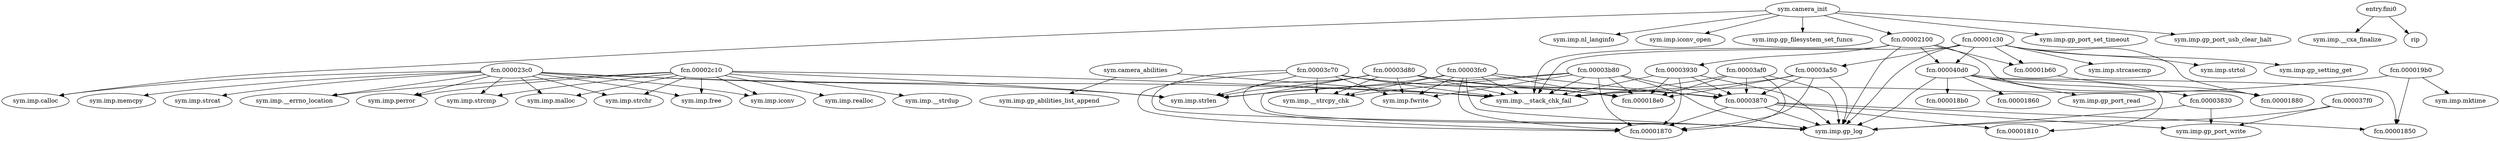 digraph code {
  "0x00003610" [label="sym.camera_abilities"];
  "0x00003610" -> "0x000016b0";
  "0x000016b0" [label="sym.imp.gp_abilities_list_append"];
  "0x00003610" -> "0x000014a0";
  "0x000014a0" [label="sym.imp.__stack_chk_fail"];
  "0x000036f0" [label="sym.camera_init"];
  "0x000036f0" -> "0x000015b0";
  "0x000015b0" [label="sym.imp.gp_filesystem_set_funcs"];
  "0x000036f0" -> "0x000014d0";
  "0x000014d0" [label="sym.imp.gp_port_set_timeout"];
  "0x000036f0" -> "0x00001570";
  "0x00001570" [label="sym.imp.gp_port_usb_clear_halt"];
  "0x000036f0" -> "0x00001520";
  "0x00001520" [label="sym.imp.calloc"];
  "0x000036f0" -> "0x000015f0";
  "0x000015f0" [label="sym.imp.nl_langinfo"];
  "0x000036f0" -> "0x00001700";
  "0x00001700" [label="sym.imp.iconv_open"];
  "0x000036f0" -> "0x00002100";
  "0x00002100" [label="fcn.00002100"];
  "0x00002100" [label="fcn.00002100"];
  "0x00002100" -> "0x00003930";
  "0x00003930" [label="fcn.00003930"];
  "0x00002100" -> "0x000040d0";
  "0x000040d0" [label="fcn.000040d0"];
  "0x00002100" -> "0x00001880";
  "0x00001880" [label="fcn.00001880"];
  "0x00002100" -> "0x00001410";
  "0x00001410" [label="sym.imp.gp_log"];
  "0x00002100" -> "0x00001b60";
  "0x00001b60" [label="fcn.00001b60"];
  "0x00002100" -> "0x000014a0";
  "0x000014a0" [label="sym.imp.__stack_chk_fail"];
  "0x000017a0" [label="entry.fini0"];
  "0x000017a0" -> "0x000016e0";
  "0x000016e0" [label="sym.imp.__cxa_finalize"];
  "0x000017a0" -> "0x00001710";
  "0x00001710" [label="rip"];
  "0x00003a50" [label="fcn.00003a50"];
  "0x00003a50" -> "0x00001410";
  "0x00001410" [label="sym.imp.gp_log"];
  "0x00003a50" -> "0x00001870";
  "0x00001870" [label="fcn.00001870"];
  "0x00003a50" -> "0x000018e0";
  "0x000018e0" [label="fcn.000018e0"];
  "0x00003a50" -> "0x00003870";
  "0x00003870" [label="fcn.00003870"];
  "0x00003a50" -> "0x000014a0";
  "0x000014a0" [label="sym.imp.__stack_chk_fail"];
  "0x00003870" [label="fcn.00003870"];
  "0x00003870" -> "0x00001850";
  "0x00001850" [label="fcn.00001850"];
  "0x00003870" -> "0x00001410";
  "0x00001410" [label="sym.imp.gp_log"];
  "0x00003870" -> "0x00001810";
  "0x00001810" [label="fcn.00001810"];
  "0x00003870" -> "0x00001870";
  "0x00001870" [label="fcn.00001870"];
  "0x00003870" -> "0x00001550";
  "0x00001550" [label="sym.imp.gp_port_write"];
  "0x000040d0" [label="fcn.000040d0"];
  "0x000040d0" -> "0x00001410";
  "0x00001410" [label="sym.imp.gp_log"];
  "0x000040d0" -> "0x00001640";
  "0x00001640" [label="sym.imp.gp_port_read"];
  "0x000040d0" -> "0x000018b0";
  "0x000018b0" [label="fcn.000018b0"];
  "0x000040d0" -> "0x00001860";
  "0x00001860" [label="fcn.00001860"];
  "0x000040d0" -> "0x00001850";
  "0x00001850" [label="fcn.00001850"];
  "0x000040d0" -> "0x00001810";
  "0x00001810" [label="fcn.00001810"];
  "0x000040d0" -> "0x00003830";
  "0x00003830" [label="fcn.00003830"];
  "0x00001b60" [label="fcn.00001b60"];
  "0x00001b60" -> "0x00001880";
  "0x00001880" [label="fcn.00001880"];
  "0x00003930" [label="fcn.00003930"];
  "0x00003930" -> "0x00001410";
  "0x00001410" [label="sym.imp.gp_log"];
  "0x00003930" -> "0x00001870";
  "0x00001870" [label="fcn.00001870"];
  "0x00003930" -> "0x000018e0";
  "0x000018e0" [label="fcn.000018e0"];
  "0x00003930" -> "0x00003870";
  "0x00003870" [label="fcn.00003870"];
  "0x00003930" -> "0x000014a0";
  "0x000014a0" [label="sym.imp.__stack_chk_fail"];
  "0x00003af0" [label="fcn.00003af0"];
  "0x00003af0" -> "0x00001410";
  "0x00001410" [label="sym.imp.gp_log"];
  "0x00003af0" -> "0x00001870";
  "0x00001870" [label="fcn.00001870"];
  "0x00003af0" -> "0x000018e0";
  "0x000018e0" [label="fcn.000018e0"];
  "0x00003af0" -> "0x00003870";
  "0x00003870" [label="fcn.00003870"];
  "0x00003af0" -> "0x000014a0";
  "0x000014a0" [label="sym.imp.__stack_chk_fail"];
  "0x00001c30" [label="fcn.00001c30"];
  "0x00001c30" -> "0x00001580";
  "0x00001580" [label="sym.imp.strtol"];
  "0x00001c30" -> "0x00001400";
  "0x00001400" [label="sym.imp.gp_setting_get"];
  "0x00001c30" -> "0x000013d0";
  "0x000013d0" [label="sym.imp.strcasecmp"];
  "0x00001c30" -> "0x00003a50";
  "0x00003a50" [label="fcn.00003a50"];
  "0x00001c30" -> "0x000040d0";
  "0x000040d0" [label="fcn.000040d0"];
  "0x00001c30" -> "0x00001880";
  "0x00001880" [label="fcn.00001880"];
  "0x00001c30" -> "0x00001410";
  "0x00001410" [label="sym.imp.gp_log"];
  "0x00001c30" -> "0x00001b60";
  "0x00001b60" [label="fcn.00001b60"];
  "0x00001c30" -> "0x000014a0";
  "0x000014a0" [label="sym.imp.__stack_chk_fail"];
  "0x000023c0" [label="fcn.000023c0"];
  "0x000023c0" -> "0x00001490";
  "0x00001490" [label="sym.imp.strlen"];
  "0x000023c0" -> "0x000013c0";
  "0x000013c0" [label="sym.imp.free"];
  "0x000023c0" -> "0x00001520";
  "0x00001520" [label="sym.imp.calloc"];
  "0x000023c0" -> "0x00001440";
  "0x00001440" [label="sym.imp.iconv"];
  "0x000023c0" -> "0x000013f0";
  "0x000013f0" [label="sym.imp.__errno_location"];
  "0x000023c0" -> "0x00001670";
  "0x00001670" [label="sym.imp.perror"];
  "0x000023c0" -> "0x00001540";
  "0x00001540" [label="sym.imp.strcmp"];
  "0x000023c0" -> "0x000015e0";
  "0x000015e0" [label="sym.imp.malloc"];
  "0x000023c0" -> "0x00001590";
  "0x00001590" [label="sym.imp.memcpy"];
  "0x000023c0" -> "0x000014c0";
  "0x000014c0" [label="sym.imp.strchr"];
  "0x000023c0" -> "0x00001690";
  "0x00001690" [label="sym.imp.strcat"];
  "0x000023c0" -> "0x000014a0";
  "0x000014a0" [label="sym.imp.__stack_chk_fail"];
  "0x00003c70" [label="fcn.00003c70"];
  "0x00003c70" -> "0x00001490";
  "0x00001490" [label="sym.imp.strlen"];
  "0x00003c70" -> "0x00001410";
  "0x00001410" [label="sym.imp.gp_log"];
  "0x00003c70" -> "0x00001870";
  "0x00001870" [label="fcn.00001870"];
  "0x00003c70" -> "0x000018e0";
  "0x000018e0" [label="fcn.000018e0"];
  "0x00003c70" -> "0x00001630";
  "0x00001630" [label="sym.imp.__strcpy_chk"];
  "0x00003c70" -> "0x00003870";
  "0x00003870" [label="fcn.00003870"];
  "0x00003c70" -> "0x000016a0";
  "0x000016a0" [label="sym.imp.fwrite"];
  "0x00003c70" -> "0x000014a0";
  "0x000014a0" [label="sym.imp.__stack_chk_fail"];
  "0x00003830" [label="fcn.00003830"];
  "0x00003830" -> "0x00001410";
  "0x00001410" [label="sym.imp.gp_log"];
  "0x00003830" -> "0x00001550";
  "0x00001550" [label="sym.imp.gp_port_write"];
  "0x000037f0" [label="fcn.000037f0"];
  "0x000037f0" -> "0x00001410";
  "0x00001410" [label="sym.imp.gp_log"];
  "0x000037f0" -> "0x00001550";
  "0x00001550" [label="sym.imp.gp_port_write"];
  "0x000019b0" [label="fcn.000019b0"];
  "0x000019b0" -> "0x00001850";
  "0x00001850" [label="fcn.00001850"];
  "0x000019b0" -> "0x00001600";
  "0x00001600" [label="sym.imp.mktime"];
  "0x000019b0" -> "0x000014a0";
  "0x000014a0" [label="sym.imp.__stack_chk_fail"];
  "0x00003d80" [label="fcn.00003d80"];
  "0x00003d80" -> "0x00001490";
  "0x00001490" [label="sym.imp.strlen"];
  "0x00003d80" -> "0x00001410";
  "0x00001410" [label="sym.imp.gp_log"];
  "0x00003d80" -> "0x00001870";
  "0x00001870" [label="fcn.00001870"];
  "0x00003d80" -> "0x000018e0";
  "0x000018e0" [label="fcn.000018e0"];
  "0x00003d80" -> "0x00001630";
  "0x00001630" [label="sym.imp.__strcpy_chk"];
  "0x00003d80" -> "0x00003870";
  "0x00003870" [label="fcn.00003870"];
  "0x00003d80" -> "0x000016a0";
  "0x000016a0" [label="sym.imp.fwrite"];
  "0x00003d80" -> "0x000014a0";
  "0x000014a0" [label="sym.imp.__stack_chk_fail"];
  "0x00003fc0" [label="fcn.00003fc0"];
  "0x00003fc0" -> "0x00001490";
  "0x00001490" [label="sym.imp.strlen"];
  "0x00003fc0" -> "0x00001410";
  "0x00001410" [label="sym.imp.gp_log"];
  "0x00003fc0" -> "0x00001870";
  "0x00001870" [label="fcn.00001870"];
  "0x00003fc0" -> "0x000018e0";
  "0x000018e0" [label="fcn.000018e0"];
  "0x00003fc0" -> "0x00001630";
  "0x00001630" [label="sym.imp.__strcpy_chk"];
  "0x00003fc0" -> "0x00003870";
  "0x00003870" [label="fcn.00003870"];
  "0x00003fc0" -> "0x000016a0";
  "0x000016a0" [label="sym.imp.fwrite"];
  "0x00003fc0" -> "0x000014a0";
  "0x000014a0" [label="sym.imp.__stack_chk_fail"];
  "0x00002c10" [label="fcn.00002c10"];
  "0x00002c10" -> "0x00001540";
  "0x00001540" [label="sym.imp.strcmp"];
  "0x00002c10" -> "0x00001620";
  "0x00001620" [label="sym.imp.realloc"];
  "0x00002c10" -> "0x00001500";
  "0x00001500" [label="sym.imp.__strdup"];
  "0x00002c10" -> "0x00001490";
  "0x00001490" [label="sym.imp.strlen"];
  "0x00002c10" -> "0x000013c0";
  "0x000013c0" [label="sym.imp.free"];
  "0x00002c10" -> "0x000015e0";
  "0x000015e0" [label="sym.imp.malloc"];
  "0x00002c10" -> "0x00001440";
  "0x00001440" [label="sym.imp.iconv"];
  "0x00002c10" -> "0x000013f0";
  "0x000013f0" [label="sym.imp.__errno_location"];
  "0x00002c10" -> "0x00001670";
  "0x00001670" [label="sym.imp.perror"];
  "0x00002c10" -> "0x000014c0";
  "0x000014c0" [label="sym.imp.strchr"];
  "0x00002c10" -> "0x000014a0";
  "0x000014a0" [label="sym.imp.__stack_chk_fail"];
  "0x00003b80" [label="fcn.00003b80"];
  "0x00003b80" -> "0x00001490";
  "0x00001490" [label="sym.imp.strlen"];
  "0x00003b80" -> "0x00001410";
  "0x00001410" [label="sym.imp.gp_log"];
  "0x00003b80" -> "0x00001870";
  "0x00001870" [label="fcn.00001870"];
  "0x00003b80" -> "0x000018e0";
  "0x000018e0" [label="fcn.000018e0"];
  "0x00003b80" -> "0x00001630";
  "0x00001630" [label="sym.imp.__strcpy_chk"];
  "0x00003b80" -> "0x00003870";
  "0x00003870" [label="fcn.00003870"];
  "0x00003b80" -> "0x000016a0";
  "0x000016a0" [label="sym.imp.fwrite"];
  "0x00003b80" -> "0x000014a0";
  "0x000014a0" [label="sym.imp.__stack_chk_fail"];
}